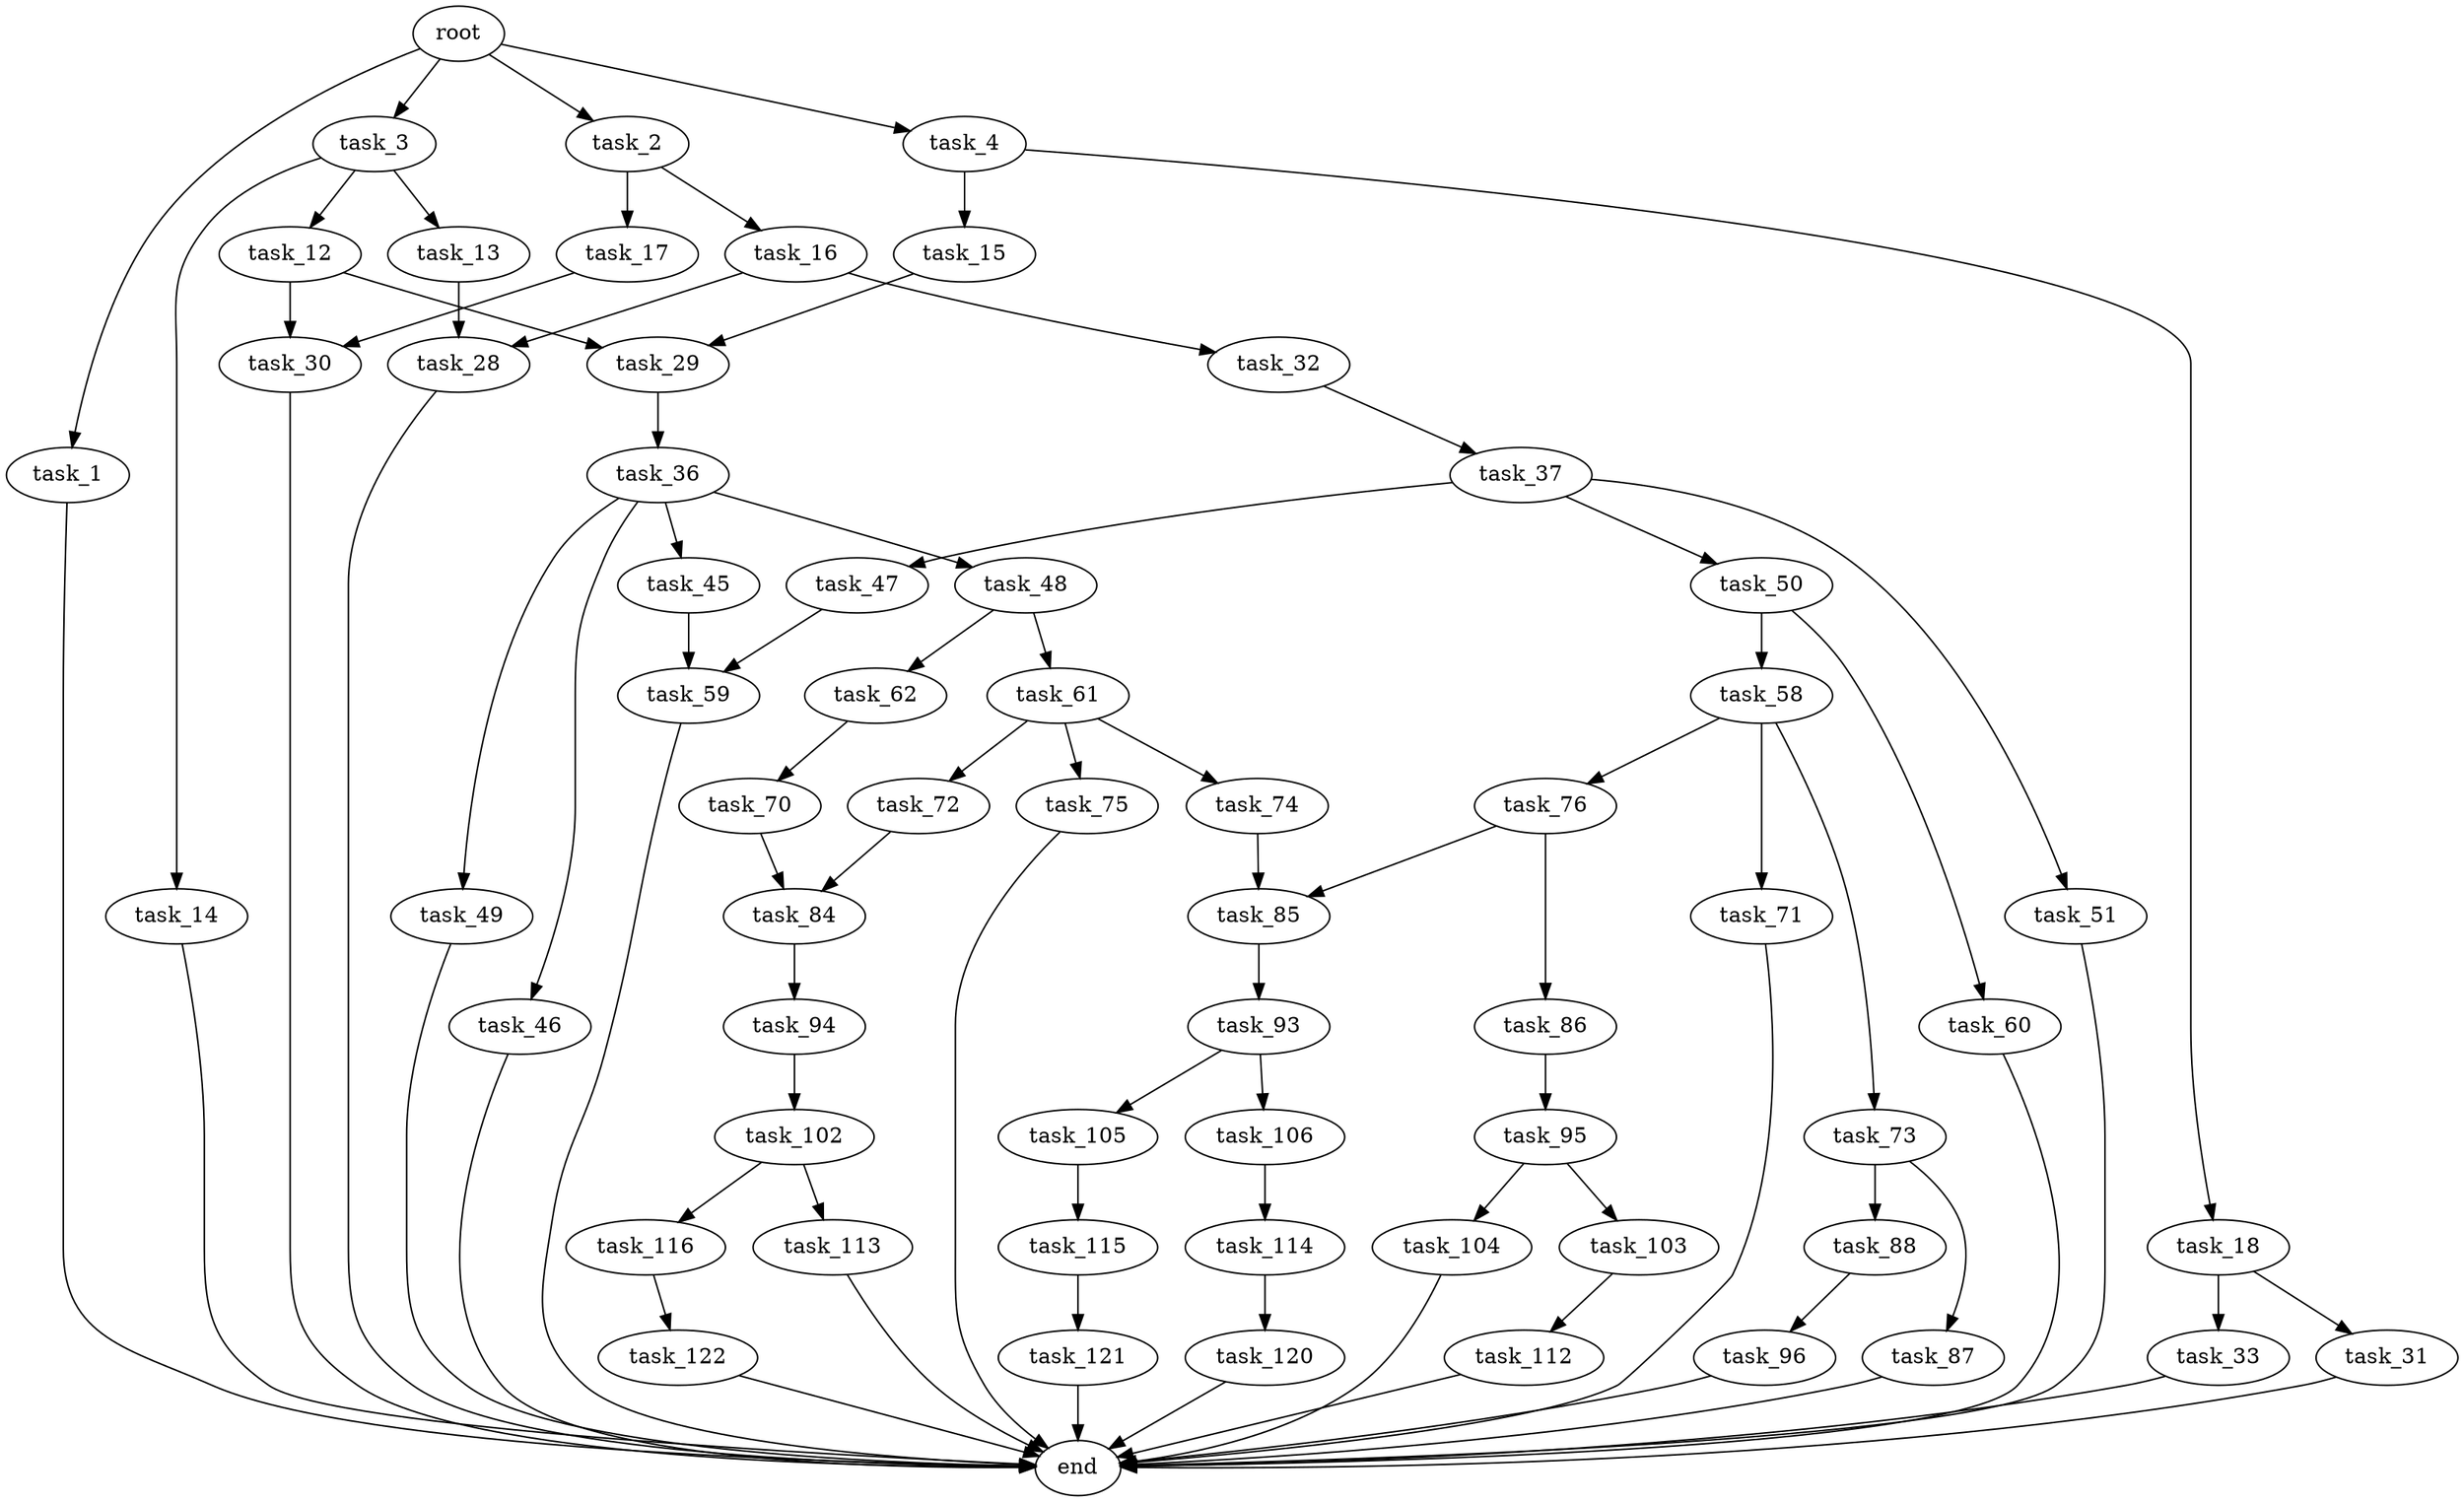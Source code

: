 digraph G {
  root [size="0.000000"];
  task_1 [size="33405233354.000000"];
  task_2 [size="1073741824000.000000"];
  task_3 [size="38950095057.000000"];
  task_4 [size="29330463324.000000"];
  task_12 [size="18378088895.000000"];
  task_13 [size="397395435083.000000"];
  task_14 [size="198960683133.000000"];
  task_15 [size="18790779591.000000"];
  task_16 [size="68719476736.000000"];
  task_17 [size="22698992612.000000"];
  task_18 [size="155384608279.000000"];
  task_28 [size="38890975507.000000"];
  task_29 [size="403226511144.000000"];
  task_30 [size="1785669000.000000"];
  task_31 [size="496790052531.000000"];
  task_32 [size="26119484390.000000"];
  task_33 [size="782757789696.000000"];
  task_36 [size="368293445632.000000"];
  task_37 [size="11093681495.000000"];
  task_45 [size="28991029248.000000"];
  task_46 [size="20688608276.000000"];
  task_47 [size="1073741824000.000000"];
  task_48 [size="68719476736.000000"];
  task_49 [size="28991029248.000000"];
  task_50 [size="3553389483.000000"];
  task_51 [size="368293445632.000000"];
  task_58 [size="782757789696.000000"];
  task_59 [size="789506950335.000000"];
  task_60 [size="398577922094.000000"];
  task_61 [size="549755813888.000000"];
  task_62 [size="8589934592.000000"];
  task_70 [size="43681803207.000000"];
  task_71 [size="17526343410.000000"];
  task_72 [size="296343541213.000000"];
  task_73 [size="8286667719.000000"];
  task_74 [size="3122088643.000000"];
  task_75 [size="1073741824000.000000"];
  task_76 [size="29161829906.000000"];
  task_84 [size="516379501897.000000"];
  task_85 [size="51368356974.000000"];
  task_86 [size="317342267724.000000"];
  task_87 [size="1073741824000.000000"];
  task_88 [size="782757789696.000000"];
  task_93 [size="14114345952.000000"];
  task_94 [size="14863835428.000000"];
  task_95 [size="8589934592.000000"];
  task_96 [size="1409288698.000000"];
  task_102 [size="1440518031.000000"];
  task_103 [size="368293445632.000000"];
  task_104 [size="8589934592.000000"];
  task_105 [size="208673268013.000000"];
  task_106 [size="46848159358.000000"];
  task_112 [size="134217728000.000000"];
  task_113 [size="134217728000.000000"];
  task_114 [size="68719476736.000000"];
  task_115 [size="368293445632.000000"];
  task_116 [size="499943019953.000000"];
  task_120 [size="1073741824000.000000"];
  task_121 [size="28991029248.000000"];
  task_122 [size="231928233984.000000"];
  end [size="0.000000"];

  root -> task_1 [size="1.000000"];
  root -> task_2 [size="1.000000"];
  root -> task_3 [size="1.000000"];
  root -> task_4 [size="1.000000"];
  task_1 -> end [size="1.000000"];
  task_2 -> task_16 [size="838860800.000000"];
  task_2 -> task_17 [size="838860800.000000"];
  task_3 -> task_12 [size="838860800.000000"];
  task_3 -> task_13 [size="838860800.000000"];
  task_3 -> task_14 [size="838860800.000000"];
  task_4 -> task_15 [size="536870912.000000"];
  task_4 -> task_18 [size="536870912.000000"];
  task_12 -> task_29 [size="33554432.000000"];
  task_12 -> task_30 [size="33554432.000000"];
  task_13 -> task_28 [size="411041792.000000"];
  task_14 -> end [size="1.000000"];
  task_15 -> task_29 [size="33554432.000000"];
  task_16 -> task_28 [size="134217728.000000"];
  task_16 -> task_32 [size="134217728.000000"];
  task_17 -> task_30 [size="411041792.000000"];
  task_18 -> task_31 [size="536870912.000000"];
  task_18 -> task_33 [size="536870912.000000"];
  task_28 -> end [size="1.000000"];
  task_29 -> task_36 [size="679477248.000000"];
  task_30 -> end [size="1.000000"];
  task_31 -> end [size="1.000000"];
  task_32 -> task_37 [size="679477248.000000"];
  task_33 -> end [size="1.000000"];
  task_36 -> task_45 [size="411041792.000000"];
  task_36 -> task_46 [size="411041792.000000"];
  task_36 -> task_48 [size="411041792.000000"];
  task_36 -> task_49 [size="411041792.000000"];
  task_37 -> task_47 [size="679477248.000000"];
  task_37 -> task_50 [size="679477248.000000"];
  task_37 -> task_51 [size="679477248.000000"];
  task_45 -> task_59 [size="75497472.000000"];
  task_46 -> end [size="1.000000"];
  task_47 -> task_59 [size="838860800.000000"];
  task_48 -> task_61 [size="134217728.000000"];
  task_48 -> task_62 [size="134217728.000000"];
  task_49 -> end [size="1.000000"];
  task_50 -> task_58 [size="75497472.000000"];
  task_50 -> task_60 [size="75497472.000000"];
  task_51 -> end [size="1.000000"];
  task_58 -> task_71 [size="679477248.000000"];
  task_58 -> task_73 [size="679477248.000000"];
  task_58 -> task_76 [size="679477248.000000"];
  task_59 -> end [size="1.000000"];
  task_60 -> end [size="1.000000"];
  task_61 -> task_72 [size="536870912.000000"];
  task_61 -> task_74 [size="536870912.000000"];
  task_61 -> task_75 [size="536870912.000000"];
  task_62 -> task_70 [size="33554432.000000"];
  task_70 -> task_84 [size="33554432.000000"];
  task_71 -> end [size="1.000000"];
  task_72 -> task_84 [size="838860800.000000"];
  task_73 -> task_87 [size="301989888.000000"];
  task_73 -> task_88 [size="301989888.000000"];
  task_74 -> task_85 [size="301989888.000000"];
  task_75 -> end [size="1.000000"];
  task_76 -> task_85 [size="33554432.000000"];
  task_76 -> task_86 [size="33554432.000000"];
  task_84 -> task_94 [size="679477248.000000"];
  task_85 -> task_93 [size="838860800.000000"];
  task_86 -> task_95 [size="679477248.000000"];
  task_87 -> end [size="1.000000"];
  task_88 -> task_96 [size="679477248.000000"];
  task_93 -> task_105 [size="411041792.000000"];
  task_93 -> task_106 [size="411041792.000000"];
  task_94 -> task_102 [size="301989888.000000"];
  task_95 -> task_103 [size="33554432.000000"];
  task_95 -> task_104 [size="33554432.000000"];
  task_96 -> end [size="1.000000"];
  task_102 -> task_113 [size="33554432.000000"];
  task_102 -> task_116 [size="33554432.000000"];
  task_103 -> task_112 [size="411041792.000000"];
  task_104 -> end [size="1.000000"];
  task_105 -> task_115 [size="209715200.000000"];
  task_106 -> task_114 [size="33554432.000000"];
  task_112 -> end [size="1.000000"];
  task_113 -> end [size="1.000000"];
  task_114 -> task_120 [size="134217728.000000"];
  task_115 -> task_121 [size="411041792.000000"];
  task_116 -> task_122 [size="679477248.000000"];
  task_120 -> end [size="1.000000"];
  task_121 -> end [size="1.000000"];
  task_122 -> end [size="1.000000"];
}
